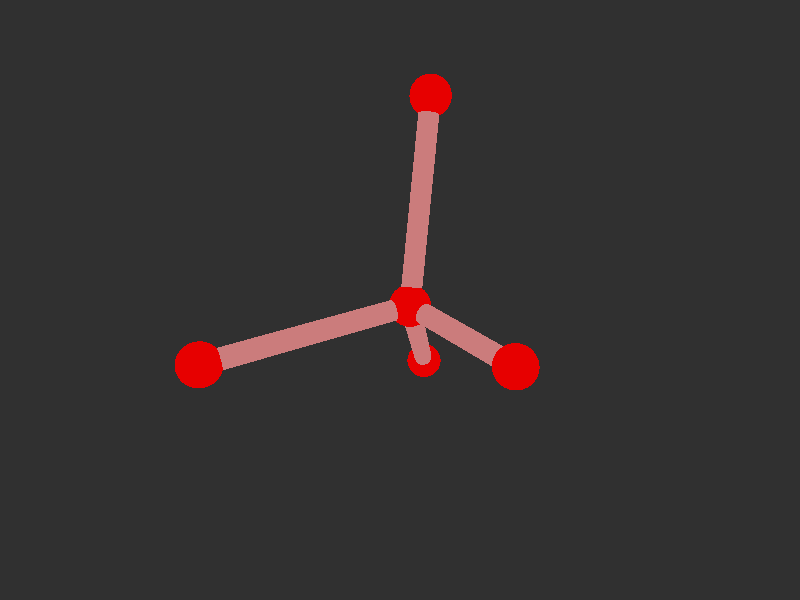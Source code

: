 #version 3.7; 
    global_settings { assumed_gamma 1.0 }
    

    camera {
    location  <20, 20, 20>
    right     x*image_width/image_height
    look_at   <0, 0, 0>
    angle 58
    }

    background { color rgb<1,1,1>*0.03 }


    light_source { <-20, 30, -25> color red 0.6 green 0.6 blue 0.6 }
    light_source { < 20, 30, -25> color red 0.6 green 0.6 blue 0.6 }
    
    #declare m = 1;
    union {

    union {
    sphere { m*<-1.4469221793486456e-18,-3.2031723835080396e-18,0.6685466081983652>, 1 }        
    sphere {  m*<-2.3472254476145283e-18,-4.260784091402994e-18,6.937546608198384>, 1 }
    sphere {  m*<9.428090415820634,-2.582136765053879e-19,-2.6647867251349684>, 1 }
    sphere {  m*<-4.714045207910317,8.16496580927726,-2.6647867251349684>, 1}
    sphere { m*<-4.714045207910317,-8.16496580927726,-2.6647867251349684>, 1 }    

        pigment { color rgb<0.8,0,0>  }
    finish { ambient 0.1 diffuse 0.7 phong 1 }
    }    
    union {
    cylinder { m*<-2.3472254476145283e-18,-4.260784091402994e-18,6.937546608198384>, <-1.4469221793486456e-18,-3.2031723835080396e-18,0.6685466081983652>, 0.5 }
    cylinder { m*<9.428090415820634,-2.582136765053879e-19,-2.6647867251349684>, <-1.4469221793486456e-18,-3.2031723835080396e-18,0.6685466081983652>, 0.5}
    cylinder { m*<-4.714045207910317,8.16496580927726,-2.6647867251349684>, <-1.4469221793486456e-18,-3.2031723835080396e-18,0.6685466081983652>, 0.5 }
    cylinder {  m*<-4.714045207910317,-8.16496580927726,-2.6647867251349684>, <-1.4469221793486456e-18,-3.2031723835080396e-18,0.6685466081983652>, 0.5}

    pigment { color rgb<0.6,.2,.2>  }
    finish { ambient 0.1 diffuse 0.7 phong 1 }    
    }
    
    // rotate <0, 0, 0>
    }
    #version 3.7; 
    global_settings { assumed_gamma 1.0 }
    

    camera {
    location  <20, 20, 20>
    right     x*image_width/image_height
    look_at   <0, 0, 0>
    angle 58
    }

    background { color rgb<1,1,1>*0.03 }


    light_source { <-20, 30, -25> color red 0.6 green 0.6 blue 0.6 }
    light_source { < 20, 30, -25> color red 0.6 green 0.6 blue 0.6 }
    
    #declare m = 1;
    union {

    union {
    sphere { m*<-1.4469221793486456e-18,-3.2031723835080396e-18,0.6685466081983652>, 1 }        
    sphere {  m*<-2.3472254476145283e-18,-4.260784091402994e-18,6.937546608198384>, 1 }
    sphere {  m*<9.428090415820634,-2.582136765053879e-19,-2.6647867251349684>, 1 }
    sphere {  m*<-4.714045207910317,8.16496580927726,-2.6647867251349684>, 1}
    sphere { m*<-4.714045207910317,-8.16496580927726,-2.6647867251349684>, 1 }    

        pigment { color rgb<0.8,0,0>  }
    finish { ambient 0.1 diffuse 0.7 phong 1 }
    }    
    union {
    cylinder { m*<-2.3472254476145283e-18,-4.260784091402994e-18,6.937546608198384>, <-1.4469221793486456e-18,-3.2031723835080396e-18,0.6685466081983652>, 0.5 }
    cylinder { m*<9.428090415820634,-2.582136765053879e-19,-2.6647867251349684>, <-1.4469221793486456e-18,-3.2031723835080396e-18,0.6685466081983652>, 0.5}
    cylinder { m*<-4.714045207910317,8.16496580927726,-2.6647867251349684>, <-1.4469221793486456e-18,-3.2031723835080396e-18,0.6685466081983652>, 0.5 }
    cylinder {  m*<-4.714045207910317,-8.16496580927726,-2.6647867251349684>, <-1.4469221793486456e-18,-3.2031723835080396e-18,0.6685466081983652>, 0.5}

    pigment { color rgb<0.6,.2,.2>  }
    finish { ambient 0.1 diffuse 0.7 phong 1 }    
    }
    
    // rotate <0, 0, 0>
    }
    